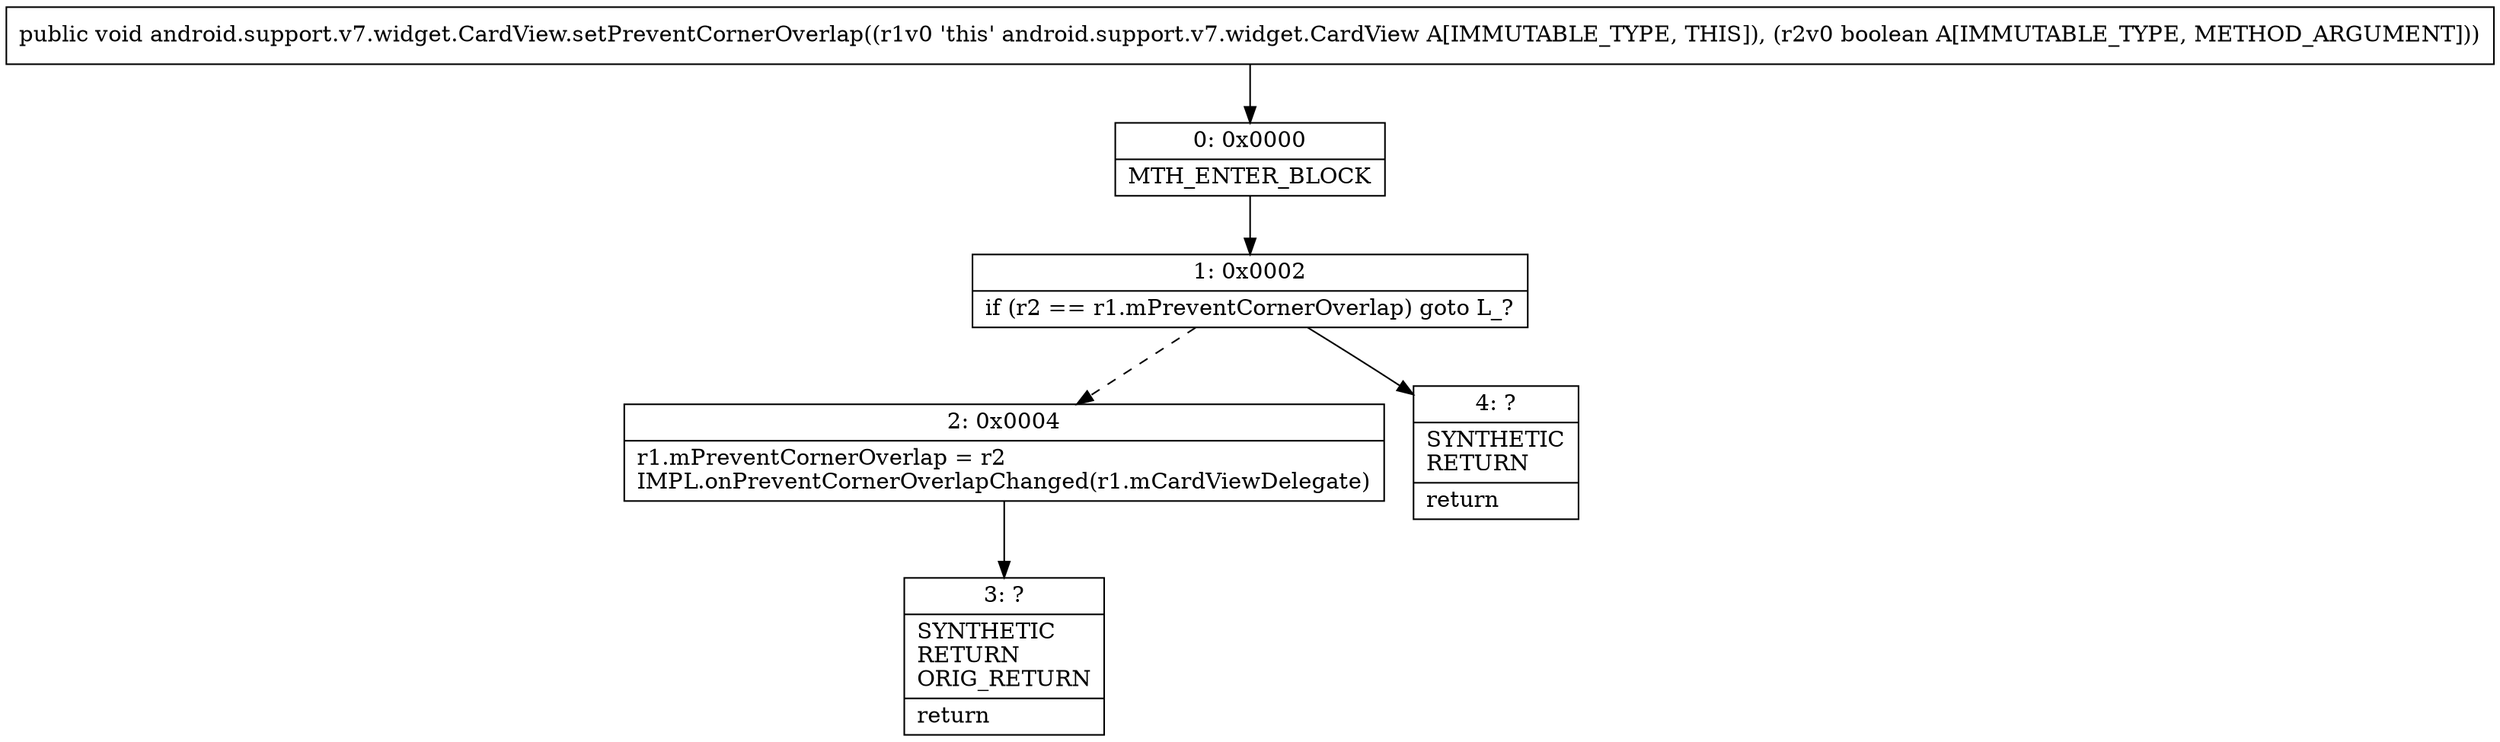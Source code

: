 digraph "CFG forandroid.support.v7.widget.CardView.setPreventCornerOverlap(Z)V" {
Node_0 [shape=record,label="{0\:\ 0x0000|MTH_ENTER_BLOCK\l}"];
Node_1 [shape=record,label="{1\:\ 0x0002|if (r2 == r1.mPreventCornerOverlap) goto L_?\l}"];
Node_2 [shape=record,label="{2\:\ 0x0004|r1.mPreventCornerOverlap = r2\lIMPL.onPreventCornerOverlapChanged(r1.mCardViewDelegate)\l}"];
Node_3 [shape=record,label="{3\:\ ?|SYNTHETIC\lRETURN\lORIG_RETURN\l|return\l}"];
Node_4 [shape=record,label="{4\:\ ?|SYNTHETIC\lRETURN\l|return\l}"];
MethodNode[shape=record,label="{public void android.support.v7.widget.CardView.setPreventCornerOverlap((r1v0 'this' android.support.v7.widget.CardView A[IMMUTABLE_TYPE, THIS]), (r2v0 boolean A[IMMUTABLE_TYPE, METHOD_ARGUMENT])) }"];
MethodNode -> Node_0;
Node_0 -> Node_1;
Node_1 -> Node_2[style=dashed];
Node_1 -> Node_4;
Node_2 -> Node_3;
}

